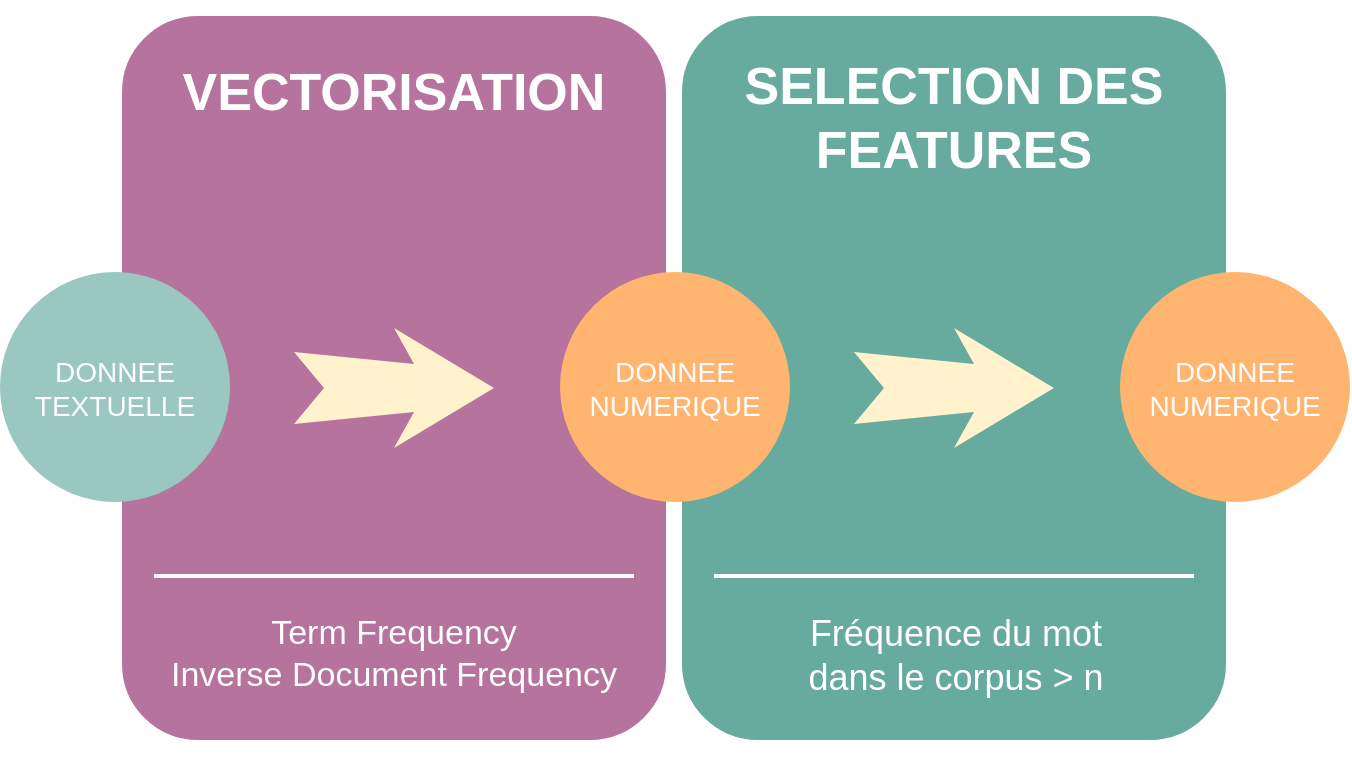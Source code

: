 <mxfile version="10.6.5" type="device"><diagram name="Page-1" id="12e1b939-464a-85fe-373e-61e167be1490"><mxGraphModel dx="1394" dy="755" grid="1" gridSize="10" guides="1" tooltips="1" connect="1" arrows="1" fold="1" page="1" pageScale="1.5" pageWidth="1169" pageHeight="826" background="#ffffff" math="0" shadow="0"><root><mxCell id="0"/><mxCell id="1" parent="0"/><mxCell id="60da8b9f42644d3a-2" value="" style="whiteSpace=wrap;html=1;rounded=1;shadow=0;strokeWidth=8;fontSize=20;align=center;fillColor=#B5739D;strokeColor=#FFFFFF;gradientColor=none;" parent="1" vertex="1"><mxGeometry x="316" y="410" width="280" height="370" as="geometry"/></mxCell><mxCell id="60da8b9f42644d3a-3" value="VECTORISATION" style="text;html=1;strokeColor=none;fillColor=none;align=center;verticalAlign=middle;whiteSpace=wrap;rounded=0;shadow=0;fontSize=26;fontColor=#FFFFFF;fontStyle=1" parent="1" vertex="1"><mxGeometry x="316" y="422" width="280" height="60" as="geometry"/></mxCell><mxCell id="60da8b9f42644d3a-4" value="&lt;div style=&quot;font-size: 17px&quot;&gt;&lt;font style=&quot;font-size: 17px&quot;&gt;Term Frequency &lt;br&gt;&lt;/font&gt;&lt;/div&gt;&lt;div style=&quot;font-size: 17px&quot;&gt;&lt;font style=&quot;font-size: 17px&quot;&gt;Inverse Document Frequency&lt;/font&gt;&lt;/div&gt;" style="text;html=1;strokeColor=none;fillColor=none;align=center;verticalAlign=middle;whiteSpace=wrap;rounded=0;shadow=0;fontSize=18;fontColor=#FFFFFF;" parent="1" vertex="1"><mxGeometry x="316" y="706" width="280" height="54" as="geometry"/></mxCell><mxCell id="60da8b9f42644d3a-7" value="" style="line;strokeWidth=2;html=1;rounded=0;shadow=0;fontSize=27;align=center;fillColor=none;strokeColor=#FFFFFF;" parent="1" vertex="1"><mxGeometry x="336" y="689" width="240" height="10" as="geometry"/></mxCell><mxCell id="60da8b9f42644d3a-8" value="&lt;div&gt;DONNEE&lt;br&gt;&lt;/div&gt;&lt;div&gt;TEXTUELLE&lt;/div&gt;" style="ellipse;whiteSpace=wrap;html=1;rounded=0;shadow=0;strokeWidth=6;fontSize=14;align=center;fillColor=#9AC7BF;strokeColor=none;fontColor=#FFFFFF;" parent="1" vertex="1"><mxGeometry x="259" y="542" width="115" height="115" as="geometry"/></mxCell><mxCell id="60da8b9f42644d3a-9" value="" style="html=1;shadow=0;dashed=0;align=center;verticalAlign=middle;shape=mxgraph.arrows2.stylisedArrow;dy=0.6;dx=40;notch=15;feather=0.4;rounded=0;strokeWidth=1;fontSize=27;strokeColor=none;fillColor=#fff2cc;" parent="1" vertex="1"><mxGeometry x="406" y="570" width="100" height="60" as="geometry"/></mxCell><mxCell id="60da8b9f42644d3a-17" value="" style="whiteSpace=wrap;html=1;rounded=1;shadow=0;strokeWidth=8;fontSize=20;align=center;fillColor=#67AB9F;strokeColor=#FFFFFF;" parent="1" vertex="1"><mxGeometry x="596" y="410" width="280" height="370" as="geometry"/></mxCell><mxCell id="60da8b9f42644d3a-18" value="SELECTION DES FEATURES" style="text;html=1;strokeColor=none;fillColor=none;align=center;verticalAlign=middle;whiteSpace=wrap;rounded=0;shadow=0;fontSize=26;fontColor=#FFFFFF;fontStyle=1" parent="1" vertex="1"><mxGeometry x="596" y="422" width="280" height="85" as="geometry"/></mxCell><mxCell id="60da8b9f42644d3a-19" value="&lt;div&gt;&lt;font style=&quot;font-size: 18px&quot;&gt;Fréquence du mot &lt;br&gt;&lt;/font&gt;&lt;/div&gt;&lt;div&gt;&lt;font style=&quot;font-size: 18px&quot;&gt;dans le corpus &amp;gt; n&lt;/font&gt;&lt;/div&gt;" style="text;html=1;strokeColor=none;fillColor=none;align=center;verticalAlign=middle;whiteSpace=wrap;rounded=0;shadow=0;fontSize=18;fontColor=#FFFFFF;" parent="1" vertex="1"><mxGeometry x="597" y="698" width="280" height="72" as="geometry"/></mxCell><mxCell id="60da8b9f42644d3a-21" value="" style="line;strokeWidth=2;html=1;rounded=0;shadow=0;fontSize=27;align=center;fillColor=none;strokeColor=#FFFFFF;" parent="1" vertex="1"><mxGeometry x="616" y="689" width="240" height="10" as="geometry"/></mxCell><mxCell id="60da8b9f42644d3a-22" value="&lt;div&gt;DONNEE&lt;/div&gt;&lt;div&gt;NUMERIQUE&lt;/div&gt;" style="ellipse;whiteSpace=wrap;html=1;rounded=0;shadow=0;strokeWidth=6;fontSize=14;align=center;fillColor=#FFB570;strokeColor=none;fontColor=#FFFFFF;gradientColor=none;" parent="1" vertex="1"><mxGeometry x="539" y="542" width="115" height="115" as="geometry"/></mxCell><mxCell id="60da8b9f42644d3a-23" value="" style="html=1;shadow=0;dashed=0;align=center;verticalAlign=middle;shape=mxgraph.arrows2.stylisedArrow;dy=0.6;dx=40;notch=15;feather=0.4;rounded=0;strokeWidth=1;fontSize=27;strokeColor=none;fillColor=#fff2cc;" parent="1" vertex="1"><mxGeometry x="686" y="570" width="100" height="60" as="geometry"/></mxCell><mxCell id="60da8b9f42644d3a-29" value="DONNEE&lt;br&gt;&lt;div&gt;NUMERIQUE&lt;/div&gt;" style="ellipse;whiteSpace=wrap;html=1;rounded=0;shadow=0;strokeWidth=6;fontSize=14;align=center;fillColor=#FFB570;strokeColor=none;fontColor=#FFFFFF;" parent="1" vertex="1"><mxGeometry x="819" y="542" width="115" height="115" as="geometry"/></mxCell></root></mxGraphModel></diagram></mxfile>
